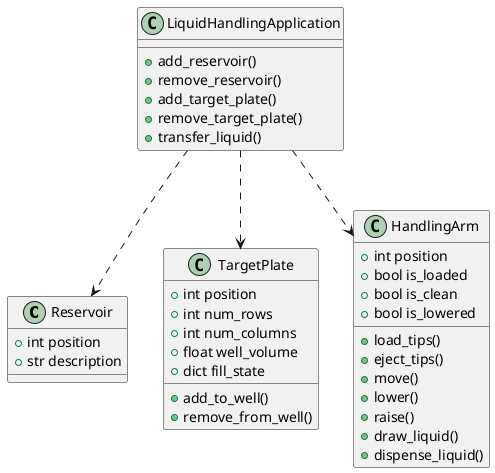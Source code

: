 @startuml

class Reservoir {
    +int position
    +str description
}

class TargetPlate {
    +int position
    +int num_rows
    +int num_columns
    +float well_volume
    +dict fill_state
    +add_to_well()
    +remove_from_well()
}

class HandlingArm {
    +int position
    +bool is_loaded
    +bool is_clean
    +bool is_lowered
    +load_tips()
    +eject_tips()
    +move()
    +lower()
    +raise()
    +draw_liquid()
    +dispense_liquid()
}

class LiquidHandlingApplication {
    +add_reservoir()
    +remove_reservoir()
    +add_target_plate()
    +remove_target_plate()
    +transfer_liquid()
}
    
LiquidHandlingApplication ..> Reservoir
LiquidHandlingApplication ..> TargetPlate
LiquidHandlingApplication ..> HandlingArm

@enduml